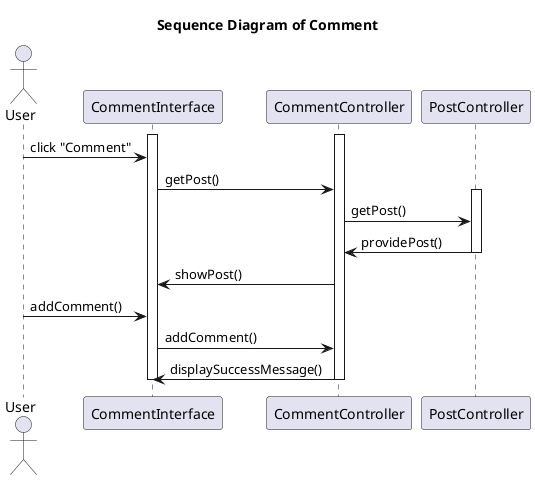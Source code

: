 @startuml
title Sequence Diagram of Comment

actor User

activate CommentInterface
activate CommentController

User -> CommentInterface: click "Comment"
CommentInterface -> CommentController: getPost()

activate PostController
CommentController -> PostController: getPost()
PostController -> CommentController: providePost()
deactivate PostController

CommentController -> CommentInterface: showPost()

User -> CommentInterface: addComment()
CommentInterface -> CommentController: addComment()
CommentController -> CommentInterface: displaySuccessMessage()

deactivate CommentInterface
deactivate CommentController

@enduml
